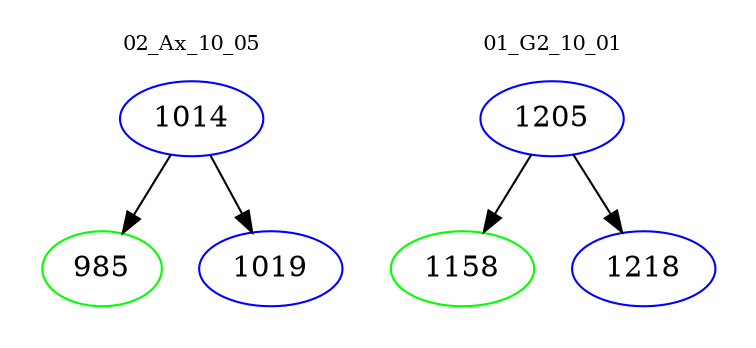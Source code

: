digraph{
subgraph cluster_0 {
color = white
label = "02_Ax_10_05";
fontsize=10;
T0_1014 [label="1014", color="blue"]
T0_1014 -> T0_985 [color="black"]
T0_985 [label="985", color="green"]
T0_1014 -> T0_1019 [color="black"]
T0_1019 [label="1019", color="blue"]
}
subgraph cluster_1 {
color = white
label = "01_G2_10_01";
fontsize=10;
T1_1205 [label="1205", color="blue"]
T1_1205 -> T1_1158 [color="black"]
T1_1158 [label="1158", color="green"]
T1_1205 -> T1_1218 [color="black"]
T1_1218 [label="1218", color="blue"]
}
}
